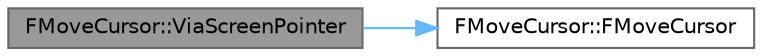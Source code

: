 digraph "FMoveCursor::ViaScreenPointer"
{
 // INTERACTIVE_SVG=YES
 // LATEX_PDF_SIZE
  bgcolor="transparent";
  edge [fontname=Helvetica,fontsize=10,labelfontname=Helvetica,labelfontsize=10];
  node [fontname=Helvetica,fontsize=10,shape=box,height=0.2,width=0.4];
  rankdir="LR";
  Node1 [id="Node000001",label="FMoveCursor::ViaScreenPointer",height=0.2,width=0.4,color="gray40", fillcolor="grey60", style="filled", fontcolor="black",tooltip="Creates a MoveCursor action that describes moving the text cursor by selecting an arbitrary coordinat..."];
  Node1 -> Node2 [id="edge1_Node000001_Node000002",color="steelblue1",style="solid",tooltip=" "];
  Node2 [id="Node000002",label="FMoveCursor::FMoveCursor",height=0.2,width=0.4,color="grey40", fillcolor="white", style="filled",URL="$d2/d22/classFMoveCursor.html#a5e3344ebe01f837902086f7a5617b0e8",tooltip=" "];
}
